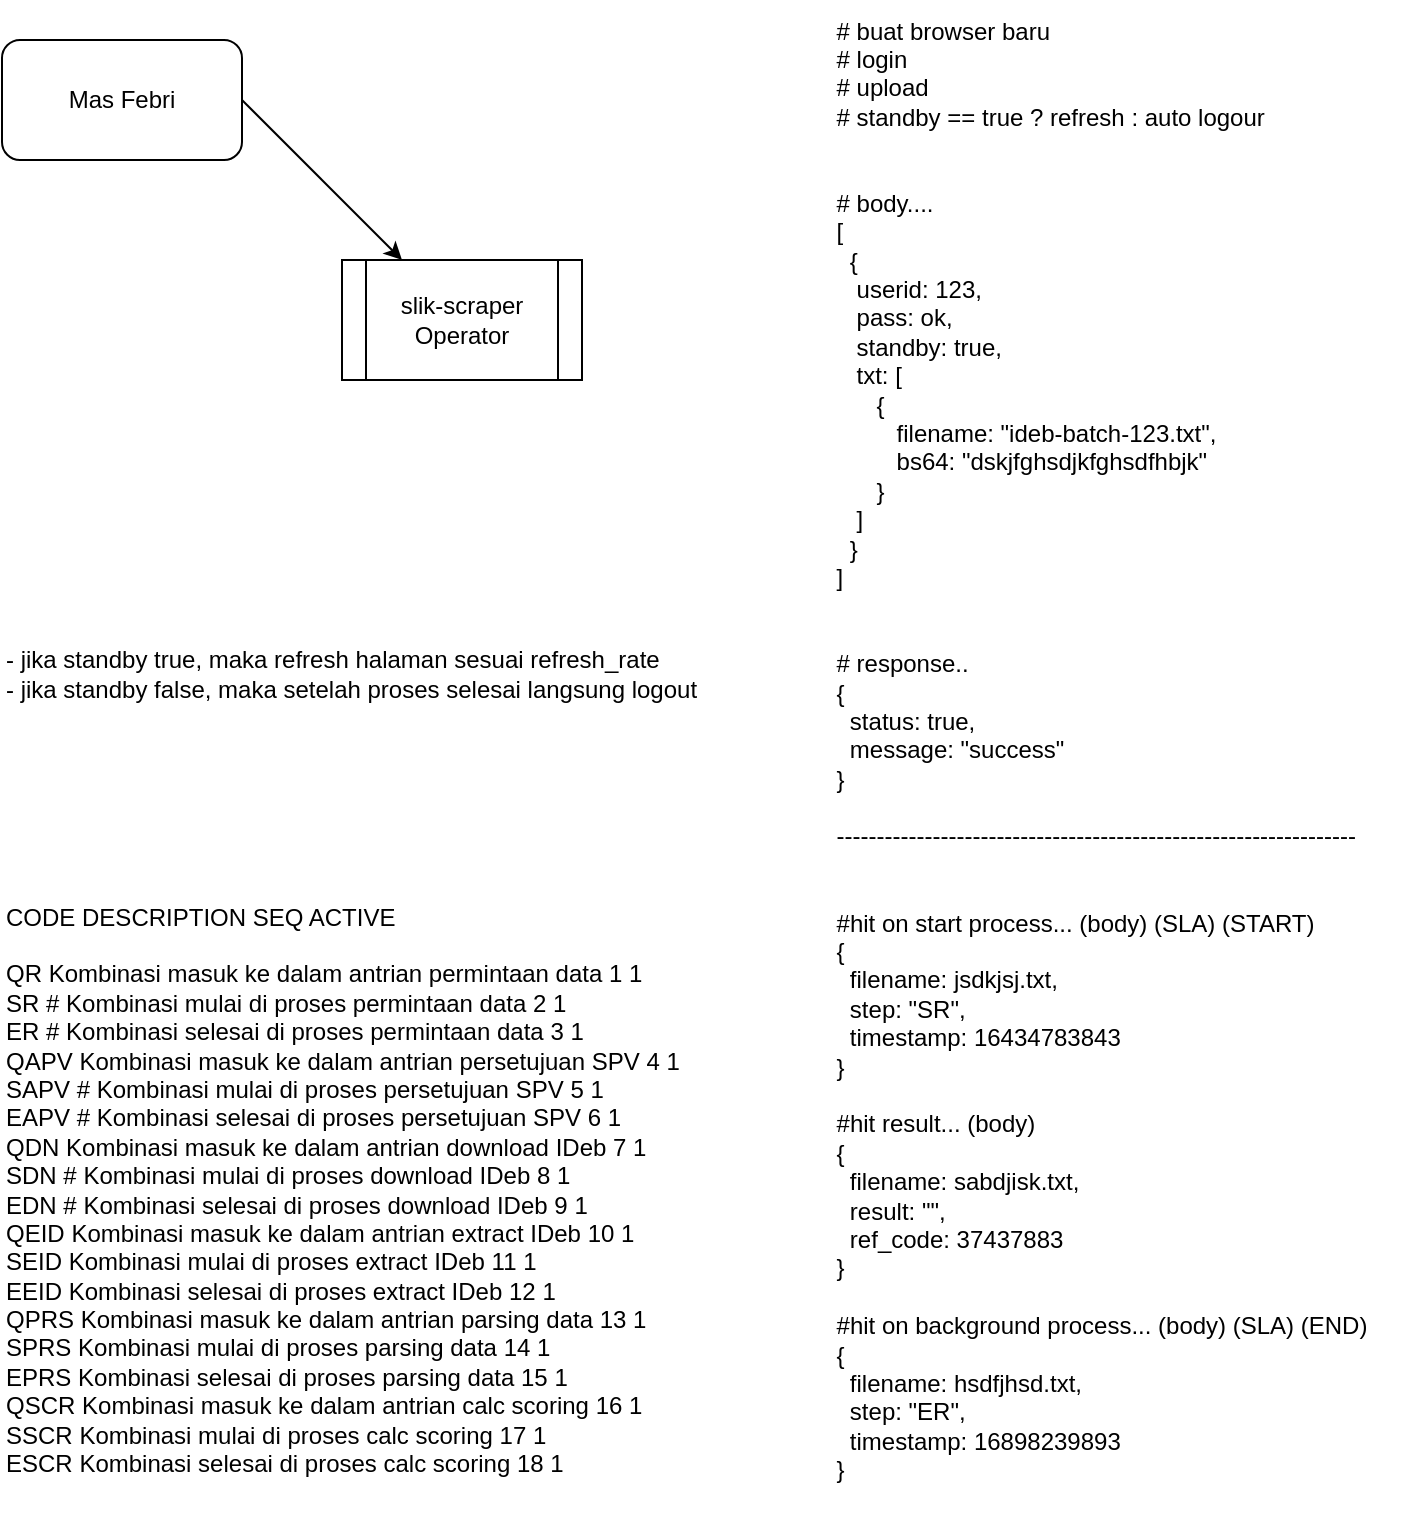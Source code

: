 <mxfile version="20.5.1" type="github">
  <diagram id="_AmcQm_ejjaGFm0qRGu8" name="Page-1">
    <mxGraphModel dx="1185" dy="650" grid="1" gridSize="10" guides="1" tooltips="1" connect="1" arrows="1" fold="1" page="1" pageScale="1" pageWidth="850" pageHeight="1100" math="0" shadow="0">
      <root>
        <mxCell id="0" />
        <mxCell id="1" parent="0" />
        <mxCell id="tp16z03s1btoaDQK9-HY-1" value="slik-scraper&lt;br&gt;Operator" style="shape=process;whiteSpace=wrap;html=1;backgroundOutline=1;" vertex="1" parent="1">
          <mxGeometry x="210" y="150" width="120" height="60" as="geometry" />
        </mxCell>
        <mxCell id="tp16z03s1btoaDQK9-HY-2" value="Mas Febri" style="rounded=1;whiteSpace=wrap;html=1;" vertex="1" parent="1">
          <mxGeometry x="40" y="40" width="120" height="60" as="geometry" />
        </mxCell>
        <mxCell id="tp16z03s1btoaDQK9-HY-3" value="" style="endArrow=classic;html=1;rounded=0;exitX=1;exitY=0.5;exitDx=0;exitDy=0;" edge="1" parent="1" source="tp16z03s1btoaDQK9-HY-2" target="tp16z03s1btoaDQK9-HY-1">
          <mxGeometry width="50" height="50" relative="1" as="geometry">
            <mxPoint x="390" y="370" as="sourcePoint" />
            <mxPoint x="440" y="320" as="targetPoint" />
          </mxGeometry>
        </mxCell>
        <mxCell id="tp16z03s1btoaDQK9-HY-5" value="&lt;div style=&quot;text-align: left;&quot;&gt;&lt;span style=&quot;background-color: initial;&quot;&gt;# buat browser baru&lt;/span&gt;&lt;/div&gt;&lt;div style=&quot;text-align: left;&quot;&gt;&lt;span style=&quot;background-color: initial;&quot;&gt;# login&lt;/span&gt;&lt;/div&gt;&lt;div style=&quot;text-align: left;&quot;&gt;&lt;span style=&quot;background-color: initial;&quot;&gt;# upload&lt;/span&gt;&lt;/div&gt;&lt;div style=&quot;text-align: left;&quot;&gt;&lt;span style=&quot;background-color: initial;&quot;&gt;# standby == true ? refresh : auto logour&lt;/span&gt;&lt;/div&gt;&lt;div style=&quot;text-align: left;&quot;&gt;&lt;span style=&quot;background-color: initial;&quot;&gt;&lt;br&gt;&lt;/span&gt;&lt;/div&gt;&lt;div style=&quot;text-align: left;&quot;&gt;&lt;span style=&quot;background-color: initial;&quot;&gt;&lt;br&gt;&lt;/span&gt;&lt;/div&gt;&lt;div style=&quot;text-align: left;&quot;&gt;&lt;span style=&quot;background-color: initial;&quot;&gt;# body....&lt;/span&gt;&lt;/div&gt;&lt;div style=&quot;text-align: left;&quot;&gt;&lt;span style=&quot;background-color: initial;&quot;&gt;[&lt;/span&gt;&lt;/div&gt;&lt;div style=&quot;text-align: left;&quot;&gt;&lt;span style=&quot;background-color: initial;&quot;&gt;&amp;nbsp; {&lt;/span&gt;&lt;/div&gt;&lt;div style=&quot;text-align: left;&quot;&gt;&lt;span style=&quot;background-color: initial;&quot;&gt;&amp;nbsp; &amp;nbsp;userid: 123,&lt;/span&gt;&lt;/div&gt;&lt;div style=&quot;text-align: left;&quot;&gt;&lt;span style=&quot;background-color: initial;&quot;&gt;&amp;nbsp; &amp;nbsp;pass: ok,&lt;/span&gt;&lt;/div&gt;&lt;div style=&quot;text-align: left;&quot;&gt;&lt;span style=&quot;background-color: initial;&quot;&gt;&amp;nbsp; &amp;nbsp;standby: true,&lt;/span&gt;&lt;/div&gt;&lt;div style=&quot;text-align: left;&quot;&gt;&lt;span style=&quot;background-color: initial;&quot;&gt;&amp;nbsp; &amp;nbsp;txt: [&lt;/span&gt;&lt;/div&gt;&lt;div style=&quot;text-align: left;&quot;&gt;&lt;span style=&quot;background-color: initial;&quot;&gt;&amp;nbsp; &amp;nbsp; &amp;nbsp; {&lt;/span&gt;&lt;/div&gt;&lt;div style=&quot;text-align: left;&quot;&gt;&lt;span style=&quot;background-color: initial;&quot;&gt;&amp;nbsp; &amp;nbsp; &amp;nbsp; &amp;nbsp; &amp;nbsp;filename: &quot;ideb-batch-123.txt&quot;,&lt;/span&gt;&lt;/div&gt;&lt;div style=&quot;text-align: left;&quot;&gt;&lt;span style=&quot;background-color: initial;&quot;&gt;&amp;nbsp; &amp;nbsp; &amp;nbsp; &amp;nbsp; &amp;nbsp;bs64: &quot;dskjfghsdjkfghsdfhbjk&quot;&lt;/span&gt;&lt;/div&gt;&lt;div style=&quot;text-align: left;&quot;&gt;&lt;span style=&quot;background-color: initial;&quot;&gt;&amp;nbsp; &amp;nbsp; &amp;nbsp; }&lt;/span&gt;&lt;/div&gt;&lt;div style=&quot;text-align: left;&quot;&gt;&lt;span style=&quot;background-color: initial;&quot;&gt;&amp;nbsp; &amp;nbsp;]&lt;/span&gt;&lt;/div&gt;&lt;div style=&quot;text-align: left;&quot;&gt;&lt;span style=&quot;background-color: initial;&quot;&gt;&amp;nbsp; }&lt;/span&gt;&lt;/div&gt;&lt;div style=&quot;text-align: left;&quot;&gt;&lt;span style=&quot;background-color: initial;&quot;&gt;]&lt;/span&gt;&lt;/div&gt;&lt;div style=&quot;text-align: left;&quot;&gt;&lt;span style=&quot;background-color: initial;&quot;&gt;&lt;br&gt;&lt;/span&gt;&lt;/div&gt;&lt;div style=&quot;text-align: left;&quot;&gt;&lt;span style=&quot;background-color: initial;&quot;&gt;&lt;br&gt;&lt;/span&gt;&lt;/div&gt;&lt;div style=&quot;text-align: left;&quot;&gt;&lt;span style=&quot;background-color: initial;&quot;&gt;# response..&lt;/span&gt;&lt;/div&gt;&lt;div style=&quot;text-align: left;&quot;&gt;&lt;span style=&quot;background-color: initial;&quot;&gt;{&lt;/span&gt;&lt;/div&gt;&lt;div style=&quot;text-align: left;&quot;&gt;&lt;span style=&quot;background-color: initial;&quot;&gt;&amp;nbsp; status: true,&lt;/span&gt;&lt;/div&gt;&lt;div style=&quot;text-align: left;&quot;&gt;&lt;span style=&quot;background-color: initial;&quot;&gt;&amp;nbsp; message: &quot;success&quot;&lt;/span&gt;&lt;/div&gt;&lt;div style=&quot;text-align: left;&quot;&gt;&lt;span style=&quot;background-color: initial;&quot;&gt;}&lt;/span&gt;&lt;/div&gt;&lt;div style=&quot;text-align: left;&quot;&gt;&lt;span style=&quot;background-color: initial;&quot;&gt;&lt;br&gt;&lt;/span&gt;&lt;/div&gt;&lt;div style=&quot;text-align: left;&quot;&gt;&lt;span style=&quot;background-color: initial;&quot;&gt;-----------------------------------------------------------------&lt;/span&gt;&lt;/div&gt;&lt;div style=&quot;text-align: left;&quot;&gt;&lt;span style=&quot;background-color: initial;&quot;&gt;&lt;br&gt;&lt;/span&gt;&lt;/div&gt;&lt;div style=&quot;text-align: left;&quot;&gt;&lt;span style=&quot;background-color: initial;&quot;&gt;&lt;br&gt;&lt;/span&gt;&lt;/div&gt;&lt;div style=&quot;text-align: left;&quot;&gt;&lt;span style=&quot;background-color: initial;&quot;&gt;#hit on start process... (body) (SLA) (START)&lt;/span&gt;&lt;/div&gt;&lt;div style=&quot;text-align: left;&quot;&gt;&lt;span style=&quot;background-color: initial;&quot;&gt;{&lt;/span&gt;&lt;/div&gt;&lt;div style=&quot;text-align: left;&quot;&gt;&amp;nbsp; filename: jsdkjsj.txt,&lt;/div&gt;&lt;div style=&quot;text-align: left;&quot;&gt;&amp;nbsp; step: &quot;SR&quot;,&lt;/div&gt;&lt;div style=&quot;text-align: left;&quot;&gt;&amp;nbsp; timestamp: 16434783843&lt;/div&gt;&lt;div style=&quot;text-align: left;&quot;&gt;&lt;span style=&quot;background-color: initial;&quot;&gt;}&lt;/span&gt;&lt;/div&gt;&lt;div style=&quot;text-align: left;&quot;&gt;&lt;span style=&quot;background-color: initial;&quot;&gt;&lt;br&gt;&lt;/span&gt;&lt;/div&gt;&lt;div style=&quot;text-align: left;&quot;&gt;&lt;span style=&quot;background-color: initial;&quot;&gt;#hit result... (body)&lt;/span&gt;&lt;/div&gt;&lt;div style=&quot;text-align: left;&quot;&gt;&lt;span style=&quot;background-color: initial;&quot;&gt;{&lt;/span&gt;&lt;/div&gt;&lt;div style=&quot;text-align: left;&quot;&gt;&lt;span style=&quot;background-color: initial;&quot;&gt;&amp;nbsp; filename: sabdjisk.txt,&lt;/span&gt;&lt;/div&gt;&lt;div style=&quot;text-align: left;&quot;&gt;&amp;nbsp; result: &quot;&quot;,&lt;/div&gt;&lt;div style=&quot;text-align: left;&quot;&gt;&lt;span style=&quot;background-color: initial;&quot;&gt;&amp;nbsp; ref_code: 37437883&lt;/span&gt;&lt;/div&gt;&lt;div style=&quot;text-align: left;&quot;&gt;&lt;span style=&quot;background-color: initial;&quot;&gt;}&lt;/span&gt;&lt;/div&gt;&lt;div style=&quot;text-align: left;&quot;&gt;&lt;span style=&quot;background-color: initial;&quot;&gt;&lt;br&gt;&lt;/span&gt;&lt;/div&gt;&lt;div style=&quot;text-align: left;&quot;&gt;&lt;span style=&quot;background-color: initial;&quot;&gt;#hit on background process... (body) (SLA) (END)&lt;/span&gt;&lt;/div&gt;&lt;div style=&quot;text-align: left;&quot;&gt;&lt;span style=&quot;background-color: initial;&quot;&gt;{&lt;/span&gt;&lt;/div&gt;&lt;div style=&quot;text-align: left;&quot;&gt;&lt;span style=&quot;background-color: initial;&quot;&gt;&amp;nbsp; filename: hsdfjhsd.txt,&lt;/span&gt;&lt;/div&gt;&lt;div style=&quot;text-align: left;&quot;&gt;&lt;span style=&quot;background-color: initial;&quot;&gt;&amp;nbsp; step: &quot;ER&quot;,&lt;/span&gt;&lt;/div&gt;&lt;div style=&quot;text-align: left;&quot;&gt;&lt;span style=&quot;background-color: initial;&quot;&gt;&amp;nbsp; timestamp: 16898239893&lt;/span&gt;&lt;/div&gt;&lt;div style=&quot;text-align: left;&quot;&gt;&lt;span style=&quot;background-color: initial;&quot;&gt;}&lt;/span&gt;&lt;/div&gt;" style="text;html=1;strokeColor=none;fillColor=none;align=center;verticalAlign=middle;whiteSpace=wrap;rounded=0;" vertex="1" parent="1">
          <mxGeometry x="440" y="20" width="300" height="750" as="geometry" />
        </mxCell>
        <mxCell id="tp16z03s1btoaDQK9-HY-6" value="&lt;br&gt;- jika standby true, maka refresh halaman sesuai refresh_rate&lt;br&gt;- jika standby false, maka setelah proses selesai langsung logout" style="text;html=1;strokeColor=none;fillColor=none;align=left;verticalAlign=middle;whiteSpace=wrap;rounded=0;" vertex="1" parent="1">
          <mxGeometry x="40" y="280" width="360" height="140" as="geometry" />
        </mxCell>
        <mxCell id="tp16z03s1btoaDQK9-HY-7" value="&lt;div&gt;CODE&lt;span style=&quot;&quot;&gt;	&lt;/span&gt;DESCRIPTION&lt;span style=&quot;&quot;&gt;	&lt;/span&gt;SEQ&lt;span style=&quot;&quot;&gt;	&lt;/span&gt;ACTIVE&lt;/div&gt;&lt;div&gt;&lt;br&gt;&lt;/div&gt;&lt;div&gt;QR&lt;span style=&quot;&quot;&gt;	&lt;/span&gt;Kombinasi masuk ke dalam antrian permintaan data&lt;span style=&quot;&quot;&gt;	&lt;/span&gt;1&lt;span style=&quot;&quot;&gt;	&lt;/span&gt;1&lt;/div&gt;&lt;div&gt;SR #&lt;span style=&quot;&quot;&gt;	&lt;/span&gt;Kombinasi mulai di proses permintaan data&lt;span style=&quot;&quot;&gt;	&lt;/span&gt;2&lt;span style=&quot;&quot;&gt;	&lt;/span&gt;1&lt;/div&gt;&lt;div&gt;ER #&lt;span style=&quot;&quot;&gt;	&lt;/span&gt;Kombinasi selesai di proses permintaan data&lt;span style=&quot;&quot;&gt;	&lt;/span&gt;3&lt;span style=&quot;&quot;&gt;	&lt;/span&gt;1&lt;/div&gt;&lt;div&gt;QAPV&lt;span style=&quot;&quot;&gt;	&lt;/span&gt;Kombinasi masuk ke dalam antrian persetujuan SPV&lt;span style=&quot;&quot;&gt;	&lt;/span&gt;4&lt;span style=&quot;&quot;&gt;	&lt;/span&gt;1&lt;/div&gt;&lt;div&gt;SAPV #&lt;span style=&quot;&quot;&gt;	&lt;/span&gt;Kombinasi mulai di proses persetujuan SPV&lt;span style=&quot;&quot;&gt;	&lt;/span&gt;5&lt;span style=&quot;&quot;&gt;	&lt;/span&gt;1&lt;/div&gt;&lt;div&gt;EAPV #&lt;span style=&quot;&quot;&gt;	&lt;/span&gt;Kombinasi selesai di proses persetujuan SPV&lt;span style=&quot;&quot;&gt;	&lt;/span&gt;6&lt;span style=&quot;&quot;&gt;	&lt;/span&gt;1&lt;/div&gt;&lt;div&gt;QDN&lt;span style=&quot;&quot;&gt;	&lt;/span&gt;Kombinasi masuk ke dalam antrian download IDeb&lt;span style=&quot;&quot;&gt;	&lt;/span&gt;7&lt;span style=&quot;&quot;&gt;	&lt;/span&gt;1&lt;/div&gt;&lt;div&gt;SDN #&lt;span style=&quot;&quot;&gt;	&lt;/span&gt;Kombinasi mulai di proses download IDeb&lt;span style=&quot;&quot;&gt;	&lt;/span&gt;8&lt;span style=&quot;&quot;&gt;	&lt;/span&gt;1&lt;/div&gt;&lt;div&gt;EDN #&lt;span style=&quot;&quot;&gt;	&lt;/span&gt;Kombinasi selesai di proses download IDeb&lt;span style=&quot;&quot;&gt;	&lt;/span&gt;9&lt;span style=&quot;&quot;&gt;	&lt;/span&gt;1&lt;/div&gt;&lt;div&gt;QEID&lt;span style=&quot;&quot;&gt;	&lt;/span&gt;Kombinasi masuk ke dalam antrian extract IDeb&lt;span style=&quot;&quot;&gt;	&lt;/span&gt;10&lt;span style=&quot;&quot;&gt;	&lt;/span&gt;1&lt;/div&gt;&lt;div&gt;SEID&lt;span style=&quot;&quot;&gt;	&lt;/span&gt;Kombinasi mulai di proses extract IDeb&lt;span style=&quot;&quot;&gt;	&lt;/span&gt;11&lt;span style=&quot;&quot;&gt;	&lt;/span&gt;1&lt;/div&gt;&lt;div&gt;EEID&lt;span style=&quot;&quot;&gt;	&lt;/span&gt;Kombinasi selesai di proses extract IDeb&lt;span style=&quot;&quot;&gt;	&lt;/span&gt;12&lt;span style=&quot;&quot;&gt;	&lt;/span&gt;1&lt;/div&gt;&lt;div&gt;QPRS&lt;span style=&quot;&quot;&gt;	&lt;/span&gt;Kombinasi masuk ke dalam antrian parsing data&lt;span style=&quot;&quot;&gt;	&lt;/span&gt;13&lt;span style=&quot;&quot;&gt;	&lt;/span&gt;1&lt;/div&gt;&lt;div&gt;SPRS&lt;span style=&quot;&quot;&gt;	&lt;/span&gt;Kombinasi mulai di proses parsing data&lt;span style=&quot;&quot;&gt;	&lt;/span&gt;14&lt;span style=&quot;&quot;&gt;	&lt;/span&gt;1&lt;/div&gt;&lt;div&gt;EPRS&lt;span style=&quot;&quot;&gt;	&lt;/span&gt;Kombinasi selesai di proses parsing data&lt;span style=&quot;&quot;&gt;	&lt;/span&gt;15&lt;span style=&quot;&quot;&gt;	&lt;/span&gt;1&lt;/div&gt;&lt;div&gt;QSCR&lt;span style=&quot;&quot;&gt;	&lt;/span&gt;Kombinasi masuk ke dalam antrian calc scoring&lt;span style=&quot;&quot;&gt;	&lt;/span&gt;16&lt;span style=&quot;&quot;&gt;	&lt;/span&gt;1&lt;/div&gt;&lt;div&gt;SSCR&lt;span style=&quot;&quot;&gt;	&lt;/span&gt;Kombinasi mulai di proses calc scoring&lt;span style=&quot;&quot;&gt;	&lt;/span&gt;17&lt;span style=&quot;&quot;&gt;	&lt;/span&gt;1&lt;/div&gt;&lt;div style=&quot;&quot;&gt;ESCR&lt;span style=&quot;&quot;&gt;	&lt;/span&gt;Kombinasi selesai di proses calc scoring&lt;span style=&quot;&quot;&gt;	&lt;/span&gt;18&lt;span style=&quot;&quot;&gt;	&lt;/span&gt;1&lt;/div&gt;" style="text;html=1;strokeColor=none;fillColor=none;align=left;verticalAlign=middle;whiteSpace=wrap;rounded=0;" vertex="1" parent="1">
          <mxGeometry x="40" y="450" width="350" height="330" as="geometry" />
        </mxCell>
      </root>
    </mxGraphModel>
  </diagram>
</mxfile>
